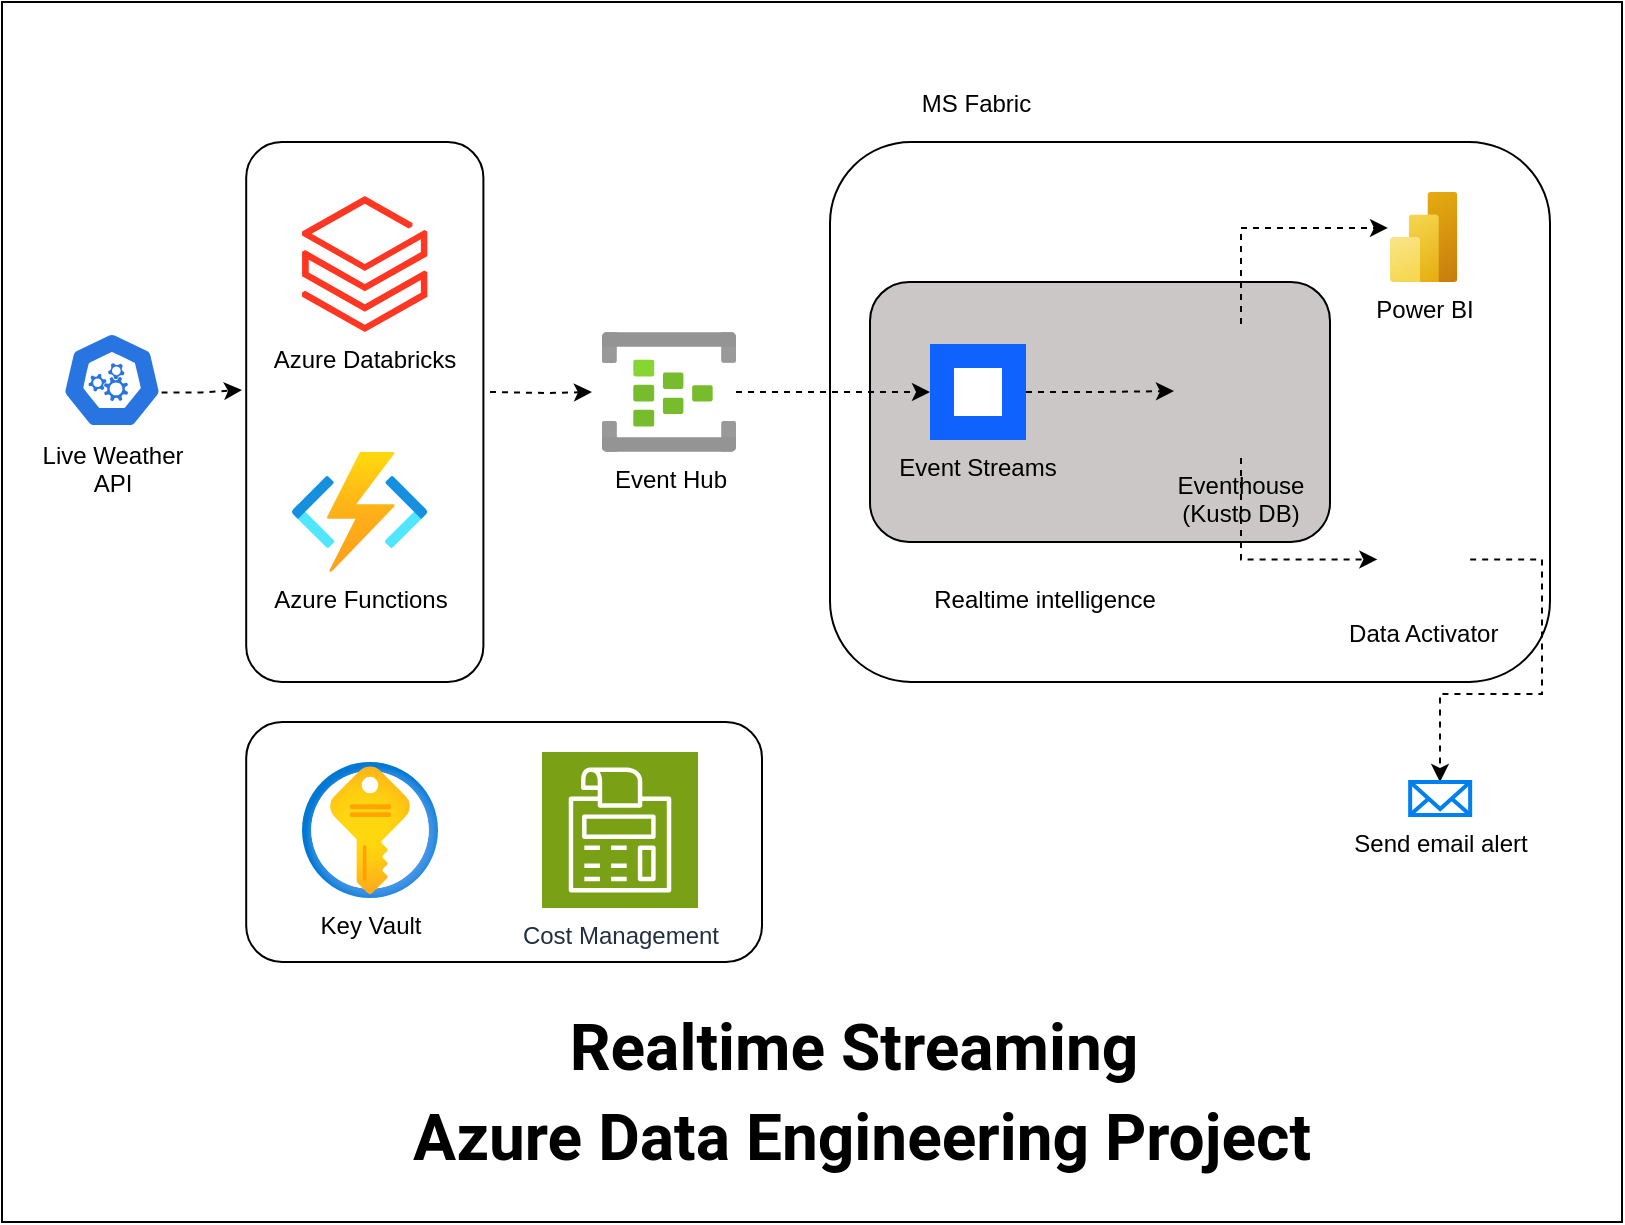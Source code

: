 <mxfile version="26.1.1">
  <diagram name="Page-1" id="1Oh61cCZO6bqg-hqBSBR">
    <mxGraphModel dx="954" dy="532" grid="1" gridSize="10" guides="1" tooltips="1" connect="1" arrows="1" fold="1" page="1" pageScale="1" pageWidth="827" pageHeight="1169" math="0" shadow="0">
      <root>
        <mxCell id="0" />
        <mxCell id="1" parent="0" />
        <mxCell id="g0qIa_D1leEmLkeFgXyi-30" value="" style="rounded=0;whiteSpace=wrap;html=1;" parent="1" vertex="1">
          <mxGeometry width="810" height="610" as="geometry" />
        </mxCell>
        <mxCell id="g0qIa_D1leEmLkeFgXyi-27" value="" style="rounded=1;whiteSpace=wrap;html=1;" parent="1" vertex="1">
          <mxGeometry x="122.1" y="360" width="257.9" height="120" as="geometry" />
        </mxCell>
        <mxCell id="g0qIa_D1leEmLkeFgXyi-19" value="" style="rounded=1;whiteSpace=wrap;html=1;" parent="1" vertex="1">
          <mxGeometry x="414" y="70" width="360" height="269.94" as="geometry" />
        </mxCell>
        <mxCell id="g0qIa_D1leEmLkeFgXyi-11" value="" style="rounded=1;whiteSpace=wrap;html=1;fillColor=light-dark(#ccc7c7, #ededed);" parent="1" vertex="1">
          <mxGeometry x="434" y="139.94" width="230" height="130" as="geometry" />
        </mxCell>
        <mxCell id="g0qIa_D1leEmLkeFgXyi-4" value="" style="rounded=1;whiteSpace=wrap;html=1;" parent="1" vertex="1">
          <mxGeometry x="122.1" y="70" width="118.6" height="269.94" as="geometry" />
        </mxCell>
        <mxCell id="g0qIa_D1leEmLkeFgXyi-6" style="edgeStyle=orthogonalEdgeStyle;rounded=0;orthogonalLoop=1;jettySize=auto;html=1;exitX=0.995;exitY=0.63;exitDx=0;exitDy=0;exitPerimeter=0;dashed=1;" parent="1" source="g0qIa_D1leEmLkeFgXyi-1" edge="1">
          <mxGeometry relative="1" as="geometry">
            <mxPoint x="120" y="194" as="targetPoint" />
          </mxGeometry>
        </mxCell>
        <mxCell id="g0qIa_D1leEmLkeFgXyi-1" value="Live Weather&lt;div&gt;API&lt;/div&gt;" style="aspect=fixed;sketch=0;html=1;dashed=0;whitespace=wrap;verticalLabelPosition=bottom;verticalAlign=top;fillColor=#2875E2;strokeColor=#ffffff;points=[[0.005,0.63,0],[0.1,0.2,0],[0.9,0.2,0],[0.5,0,0],[0.995,0.63,0],[0.72,0.99,0],[0.5,1,0],[0.28,0.99,0]];shape=mxgraph.kubernetes.icon2;prIcon=api" parent="1" vertex="1">
          <mxGeometry x="30" y="165" width="50" height="48" as="geometry" />
        </mxCell>
        <mxCell id="g0qIa_D1leEmLkeFgXyi-2" value="Azure Databricks" style="image;aspect=fixed;html=1;points=[];align=center;fontSize=12;image=img/lib/azure2/analytics/Azure_Databricks.svg;" parent="1" vertex="1">
          <mxGeometry x="150" y="97" width="62.8" height="68" as="geometry" />
        </mxCell>
        <mxCell id="g0qIa_D1leEmLkeFgXyi-3" value="Azure Functions" style="image;aspect=fixed;html=1;points=[];align=center;fontSize=12;image=img/lib/azure2/compute/Function_Apps.svg;" parent="1" vertex="1">
          <mxGeometry x="144.8" y="225" width="68" height="60" as="geometry" />
        </mxCell>
        <mxCell id="g0qIa_D1leEmLkeFgXyi-20" style="edgeStyle=orthogonalEdgeStyle;rounded=0;orthogonalLoop=1;jettySize=auto;html=1;entryX=0;entryY=0.5;entryDx=0;entryDy=0;dashed=1;" parent="1" source="g0qIa_D1leEmLkeFgXyi-5" target="g0qIa_D1leEmLkeFgXyi-8" edge="1">
          <mxGeometry relative="1" as="geometry" />
        </mxCell>
        <mxCell id="g0qIa_D1leEmLkeFgXyi-5" value="Event Hub" style="image;aspect=fixed;html=1;points=[];align=center;fontSize=12;image=img/lib/azure2/analytics/Event_Hubs.svg;" parent="1" vertex="1">
          <mxGeometry x="300" y="165" width="67" height="60" as="geometry" />
        </mxCell>
        <mxCell id="g0qIa_D1leEmLkeFgXyi-7" style="edgeStyle=orthogonalEdgeStyle;rounded=0;orthogonalLoop=1;jettySize=auto;html=1;entryX=-0.075;entryY=0.5;entryDx=0;entryDy=0;entryPerimeter=0;dashed=1;" parent="1" target="g0qIa_D1leEmLkeFgXyi-5" edge="1">
          <mxGeometry relative="1" as="geometry">
            <mxPoint x="244" y="195" as="sourcePoint" />
          </mxGeometry>
        </mxCell>
        <mxCell id="g0qIa_D1leEmLkeFgXyi-21" style="edgeStyle=orthogonalEdgeStyle;rounded=0;orthogonalLoop=1;jettySize=auto;html=1;exitX=1;exitY=0.5;exitDx=0;exitDy=0;entryX=0;entryY=0.5;entryDx=0;entryDy=0;dashed=1;" parent="1" source="g0qIa_D1leEmLkeFgXyi-8" target="g0qIa_D1leEmLkeFgXyi-10" edge="1">
          <mxGeometry relative="1" as="geometry" />
        </mxCell>
        <mxCell id="g0qIa_D1leEmLkeFgXyi-8" value="Event Streams" style="shape=rect;fillColor=#0F62FE;aspect=fixed;resizable=0;labelPosition=center;verticalLabelPosition=bottom;align=center;verticalAlign=top;strokeColor=none;fontSize=12;" parent="1" vertex="1">
          <mxGeometry x="464" y="171" width="48" height="48" as="geometry" />
        </mxCell>
        <mxCell id="g0qIa_D1leEmLkeFgXyi-9" value="" style="fillColor=#ffffff;strokeColor=none;dashed=0;outlineConnect=0;html=1;labelPosition=center;verticalLabelPosition=bottom;verticalAlign=top;part=1;movable=0;resizable=0;rotatable=0;shape=mxgraph.ibm_cloud.ibm-cloud--event-streams" parent="g0qIa_D1leEmLkeFgXyi-8" vertex="1">
          <mxGeometry width="24" height="24" relative="1" as="geometry">
            <mxPoint x="12" y="12" as="offset" />
          </mxGeometry>
        </mxCell>
        <mxCell id="g0qIa_D1leEmLkeFgXyi-23" style="edgeStyle=orthogonalEdgeStyle;rounded=0;orthogonalLoop=1;jettySize=auto;html=1;exitX=0.5;exitY=1;exitDx=0;exitDy=0;entryX=0;entryY=0.5;entryDx=0;entryDy=0;dashed=1;" parent="1" source="g0qIa_D1leEmLkeFgXyi-10" target="g0qIa_D1leEmLkeFgXyi-15" edge="1">
          <mxGeometry relative="1" as="geometry" />
        </mxCell>
        <mxCell id="g0qIa_D1leEmLkeFgXyi-10" value="Eventhouse&#xa;(Kusto DB)" style="shape=image;verticalLabelPosition=bottom;labelBackgroundColor=none;verticalAlign=top;aspect=fixed;imageAspect=0;image=https://debruyn.dev/2024/all-microsoft-fabric-icons-for-diagramming/kql_database.png;" parent="1" vertex="1">
          <mxGeometry x="586" y="161" width="67" height="67" as="geometry" />
        </mxCell>
        <mxCell id="g0qIa_D1leEmLkeFgXyi-13" value="Realtime intelligence" style="shape=image;html=1;verticalAlign=top;verticalLabelPosition=bottom;labelBackgroundColor=#ffffff;imageAspect=0;aspect=fixed;image=https://cdn1.iconfinder.com/data/icons/cloud-72/64/speed-real-time-cloud-information-computing-process-128.png;clipPath=inset(14.06% 2.34% 15.63% 1.56%);" parent="1" vertex="1">
          <mxGeometry x="490" y="239.63" width="62" height="45.366" as="geometry" />
        </mxCell>
        <mxCell id="g0qIa_D1leEmLkeFgXyi-14" value="Power BI" style="image;aspect=fixed;html=1;points=[];align=center;fontSize=12;image=img/lib/azure2/analytics/Power_BI_Embedded.svg;" parent="1" vertex="1">
          <mxGeometry x="694" y="94.94" width="33.75" height="45" as="geometry" />
        </mxCell>
        <mxCell id="g0qIa_D1leEmLkeFgXyi-29" style="edgeStyle=orthogonalEdgeStyle;rounded=0;orthogonalLoop=1;jettySize=auto;html=1;exitX=1;exitY=0.5;exitDx=0;exitDy=0;dashed=1;" parent="1" source="g0qIa_D1leEmLkeFgXyi-15" target="g0qIa_D1leEmLkeFgXyi-28" edge="1">
          <mxGeometry relative="1" as="geometry">
            <Array as="points">
              <mxPoint x="770" y="279" />
              <mxPoint x="770" y="346" />
              <mxPoint x="719" y="346" />
            </Array>
          </mxGeometry>
        </mxCell>
        <mxCell id="g0qIa_D1leEmLkeFgXyi-15" value="Data Activator" style="shape=image;verticalLabelPosition=bottom;labelBackgroundColor=default;verticalAlign=top;aspect=fixed;imageAspect=0;image=https://www.comset.co.uk/wp-content/uploads/2024/01/data-activator-1200x1200.png;" parent="1" vertex="1">
          <mxGeometry x="687.68" y="255.54" width="46.4" height="46.4" as="geometry" />
        </mxCell>
        <mxCell id="g0qIa_D1leEmLkeFgXyi-18" value="MS Fabric" style="shape=image;verticalLabelPosition=top;labelBackgroundColor=default;verticalAlign=bottom;aspect=fixed;imageAspect=0;image=https://ebisgroup.com/wp-content/uploads/2024/12/microsoft-fabric-1024x538.png;clipPath=inset(6.33% 25.67% 5.7% 26.33%);labelPosition=center;align=center;" parent="1" vertex="1">
          <mxGeometry x="464" y="60" width="46.49" height="44.88" as="geometry" />
        </mxCell>
        <mxCell id="g0qIa_D1leEmLkeFgXyi-22" style="edgeStyle=orthogonalEdgeStyle;rounded=0;orthogonalLoop=1;jettySize=auto;html=1;entryX=-0.03;entryY=0.401;entryDx=0;entryDy=0;entryPerimeter=0;exitX=0.5;exitY=0;exitDx=0;exitDy=0;dashed=1;" parent="1" source="g0qIa_D1leEmLkeFgXyi-10" target="g0qIa_D1leEmLkeFgXyi-14" edge="1">
          <mxGeometry relative="1" as="geometry" />
        </mxCell>
        <mxCell id="g0qIa_D1leEmLkeFgXyi-24" value="&lt;h1 style=&quot;background-image: initial; background-position: initial; background-size: initial; background-repeat: initial; background-attachment: initial; background-origin: initial; background-clip: initial; margin: 0px; padding: 0px; border: 0px; word-break: break-word; font-family: Roboto, Arial, sans-serif; font-size: 2rem; line-height: 2.8rem; overflow: hidden; max-height: 5.6rem; -webkit-line-clamp: 2; display: -webkit-box; -webkit-box-orient: vertical; text-overflow: ellipsis;&quot; class=&quot;style-scope ytd-watch-metadata&quot;&gt;Realtime Streaming&amp;nbsp;&lt;/h1&gt;&lt;h1 class=&quot;style-scope ytd-watch-metadata&quot; style=&quot;margin: 0px; padding: 0px; border: 0px; background-image: initial; background-position: initial; background-size: initial; background-repeat: initial; background-attachment: initial; background-origin: initial; background-clip: initial; word-break: break-word; font-family: Roboto, Arial, sans-serif; font-size: 2rem; line-height: 2.8rem; overflow: hidden; max-height: 5.6rem; -webkit-line-clamp: 2; display: -webkit-box; -webkit-box-orient: vertical; text-overflow: ellipsis;&quot;&gt;Azure Data Engineering Project&lt;/h1&gt;" style="text;html=1;align=center;verticalAlign=middle;whiteSpace=wrap;rounded=0;fontColor=default;labelBackgroundColor=none;" parent="1" vertex="1">
          <mxGeometry x="140" y="500" width="580" height="90" as="geometry" />
        </mxCell>
        <mxCell id="g0qIa_D1leEmLkeFgXyi-25" value="Key Vault" style="image;aspect=fixed;html=1;points=[];align=center;fontSize=12;image=img/lib/azure2/security/Key_Vaults.svg;" parent="1" vertex="1">
          <mxGeometry x="150" y="380" width="68" height="68" as="geometry" />
        </mxCell>
        <mxCell id="g0qIa_D1leEmLkeFgXyi-26" value="Cost Management" style="sketch=0;points=[[0,0,0],[0.25,0,0],[0.5,0,0],[0.75,0,0],[1,0,0],[0,1,0],[0.25,1,0],[0.5,1,0],[0.75,1,0],[1,1,0],[0,0.25,0],[0,0.5,0],[0,0.75,0],[1,0.25,0],[1,0.5,0],[1,0.75,0]];outlineConnect=0;fontColor=#232F3E;fillColor=#7AA116;strokeColor=#ffffff;dashed=0;verticalLabelPosition=bottom;verticalAlign=top;align=center;html=1;fontSize=12;fontStyle=0;aspect=fixed;shape=mxgraph.aws4.resourceIcon;resIcon=mxgraph.aws4.cost_management;" parent="1" vertex="1">
          <mxGeometry x="270" y="375" width="78" height="78" as="geometry" />
        </mxCell>
        <mxCell id="g0qIa_D1leEmLkeFgXyi-28" value="Send email alert" style="html=1;verticalLabelPosition=bottom;align=center;labelBackgroundColor=#ffffff;verticalAlign=top;strokeWidth=2;strokeColor=#0080F0;shadow=0;dashed=0;shape=mxgraph.ios7.icons.mail;" parent="1" vertex="1">
          <mxGeometry x="704.08" y="390" width="30" height="16.5" as="geometry" />
        </mxCell>
      </root>
    </mxGraphModel>
  </diagram>
</mxfile>
